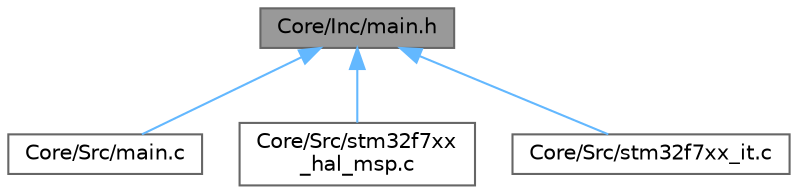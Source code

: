 digraph "Core/Inc/main.h"
{
 // LATEX_PDF_SIZE
  bgcolor="transparent";
  edge [fontname=Helvetica,fontsize=10,labelfontname=Helvetica,labelfontsize=10];
  node [fontname=Helvetica,fontsize=10,shape=box,height=0.2,width=0.4];
  Node1 [id="Node000001",label="Core/Inc/main.h",height=0.2,width=0.4,color="gray40", fillcolor="grey60", style="filled", fontcolor="black",tooltip=": Header for main.c file. This file contains the common defines of the application."];
  Node1 -> Node2 [id="edge1_Node000001_Node000002",dir="back",color="steelblue1",style="solid",tooltip=" "];
  Node2 [id="Node000002",label="Core/Src/main.c",height=0.2,width=0.4,color="grey40", fillcolor="white", style="filled",URL="$main_8c.html",tooltip="Основной файл программы, включающий в себя функции инициализации периферии, основной цикл программы и..."];
  Node1 -> Node3 [id="edge2_Node000001_Node000003",dir="back",color="steelblue1",style="solid",tooltip=" "];
  Node3 [id="Node000003",label="Core/Src/stm32f7xx\l_hal_msp.c",height=0.2,width=0.4,color="grey40", fillcolor="white", style="filled",URL="$stm32f7xx__hal__msp_8c.html",tooltip="This file provides code for the MSP Initialization and de-Initialization codes."];
  Node1 -> Node4 [id="edge3_Node000001_Node000004",dir="back",color="steelblue1",style="solid",tooltip=" "];
  Node4 [id="Node000004",label="Core/Src/stm32f7xx_it.c",height=0.2,width=0.4,color="grey40", fillcolor="white", style="filled",URL="$stm32f7xx__it_8c.html",tooltip="Interrupt Service Routines."];
}

